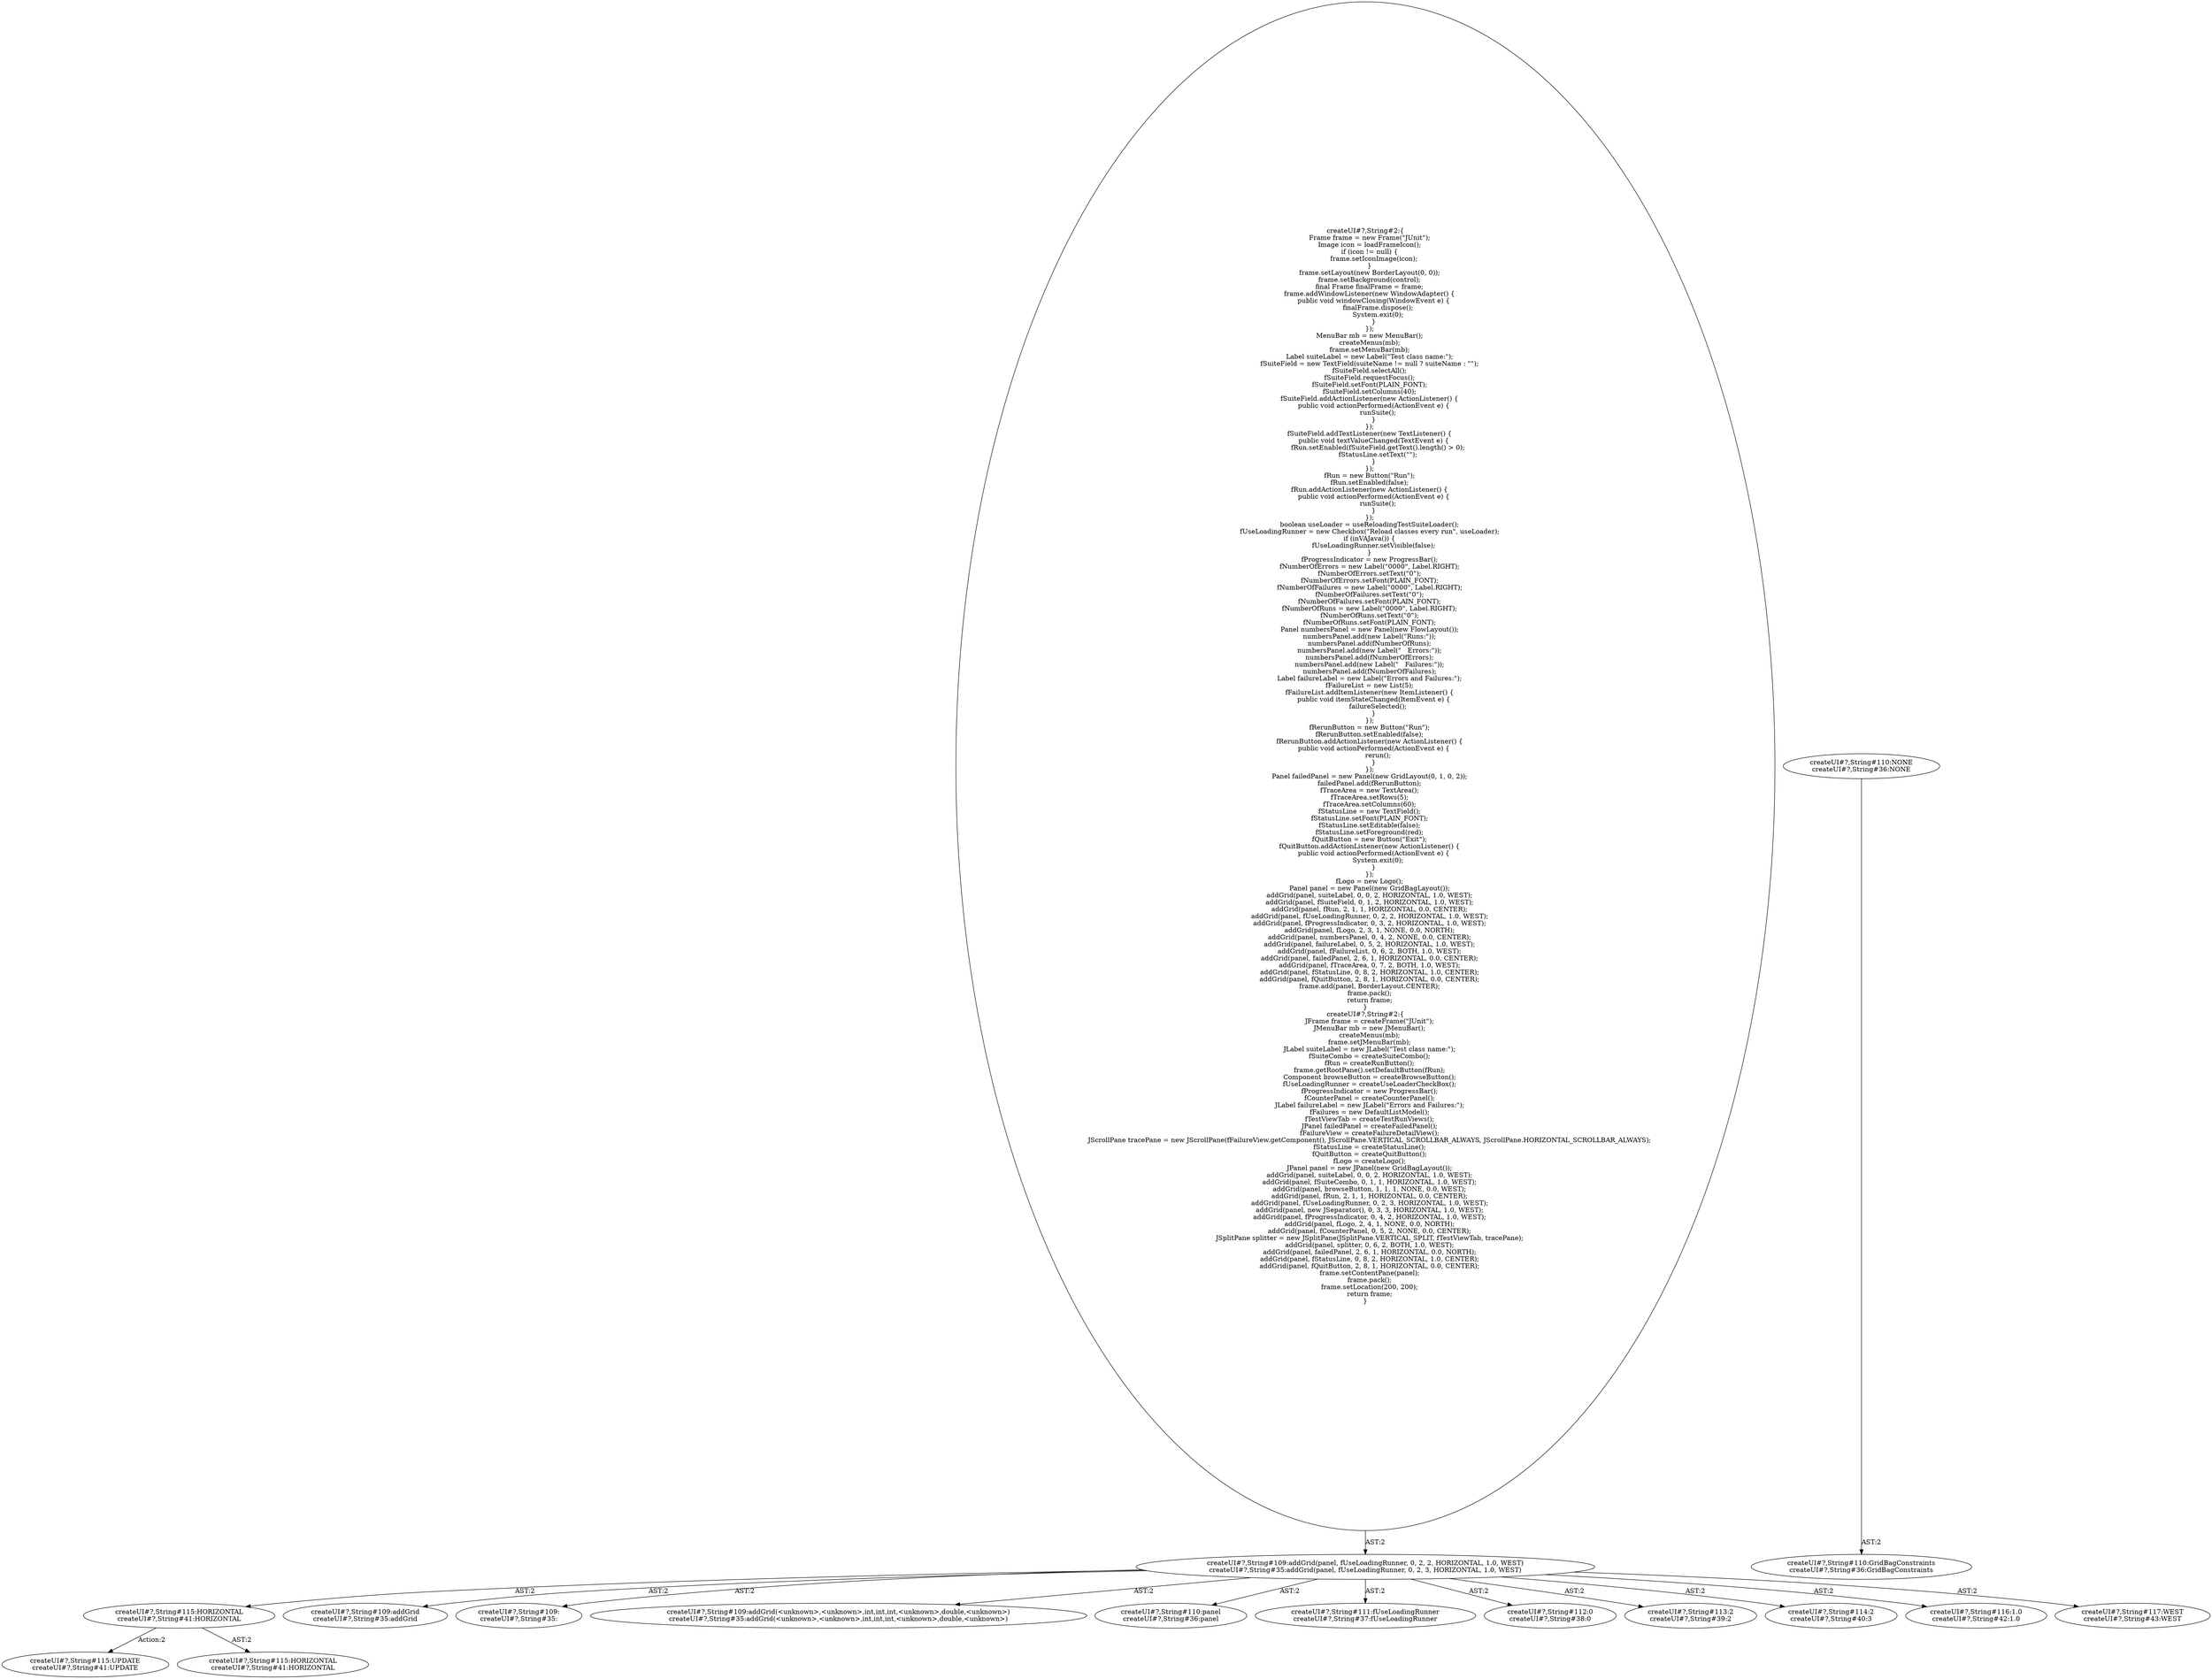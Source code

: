 digraph "Pattern" {
0 [label="createUI#?,String#115:UPDATE
createUI#?,String#41:UPDATE" shape=ellipse]
1 [label="createUI#?,String#115:HORIZONTAL
createUI#?,String#41:HORIZONTAL" shape=ellipse]
2 [label="createUI#?,String#109:addGrid(panel, fUseLoadingRunner, 0, 2, 2, HORIZONTAL, 1.0, WEST)
createUI#?,String#35:addGrid(panel, fUseLoadingRunner, 0, 2, 3, HORIZONTAL, 1.0, WEST)" shape=ellipse]
3 [label="createUI#?,String#2:\{
    Frame frame = new Frame(\"JUnit\");
    Image icon = loadFrameIcon();
    if (icon != null) \{
        frame.setIconImage(icon);
    \}
    frame.setLayout(new BorderLayout(0, 0));
    frame.setBackground(control);
    final Frame finalFrame = frame;
    frame.addWindowListener(new WindowAdapter() \{
        public void windowClosing(WindowEvent e) \{
            finalFrame.dispose();
            System.exit(0);
        \}
    \});
    MenuBar mb = new MenuBar();
    createMenus(mb);
    frame.setMenuBar(mb);
    Label suiteLabel = new Label(\"Test class name:\");
    fSuiteField = new TextField(suiteName != null ? suiteName : \"\");
    fSuiteField.selectAll();
    fSuiteField.requestFocus();
    fSuiteField.setFont(PLAIN_FONT);
    fSuiteField.setColumns(40);
    fSuiteField.addActionListener(new ActionListener() \{
        public void actionPerformed(ActionEvent e) \{
            runSuite();
        \}
    \});
    fSuiteField.addTextListener(new TextListener() \{
        public void textValueChanged(TextEvent e) \{
            fRun.setEnabled(fSuiteField.getText().length() > 0);
            fStatusLine.setText(\"\");
        \}
    \});
    fRun = new Button(\"Run\");
    fRun.setEnabled(false);
    fRun.addActionListener(new ActionListener() \{
        public void actionPerformed(ActionEvent e) \{
            runSuite();
        \}
    \});
    boolean useLoader = useReloadingTestSuiteLoader();
    fUseLoadingRunner = new Checkbox(\"Reload classes every run\", useLoader);
    if (inVAJava()) \{
        fUseLoadingRunner.setVisible(false);
    \}
    fProgressIndicator = new ProgressBar();
    fNumberOfErrors = new Label(\"0000\", Label.RIGHT);
    fNumberOfErrors.setText(\"0\");
    fNumberOfErrors.setFont(PLAIN_FONT);
    fNumberOfFailures = new Label(\"0000\", Label.RIGHT);
    fNumberOfFailures.setText(\"0\");
    fNumberOfFailures.setFont(PLAIN_FONT);
    fNumberOfRuns = new Label(\"0000\", Label.RIGHT);
    fNumberOfRuns.setText(\"0\");
    fNumberOfRuns.setFont(PLAIN_FONT);
    Panel numbersPanel = new Panel(new FlowLayout());
    numbersPanel.add(new Label(\"Runs:\"));
    numbersPanel.add(fNumberOfRuns);
    numbersPanel.add(new Label(\"   Errors:\"));
    numbersPanel.add(fNumberOfErrors);
    numbersPanel.add(new Label(\"   Failures:\"));
    numbersPanel.add(fNumberOfFailures);
    Label failureLabel = new Label(\"Errors and Failures:\");
    fFailureList = new List(5);
    fFailureList.addItemListener(new ItemListener() \{
        public void itemStateChanged(ItemEvent e) \{
            failureSelected();
        \}
    \});
    fRerunButton = new Button(\"Run\");
    fRerunButton.setEnabled(false);
    fRerunButton.addActionListener(new ActionListener() \{
        public void actionPerformed(ActionEvent e) \{
            rerun();
        \}
    \});
    Panel failedPanel = new Panel(new GridLayout(0, 1, 0, 2));
    failedPanel.add(fRerunButton);
    fTraceArea = new TextArea();
    fTraceArea.setRows(5);
    fTraceArea.setColumns(60);
    fStatusLine = new TextField();
    fStatusLine.setFont(PLAIN_FONT);
    fStatusLine.setEditable(false);
    fStatusLine.setForeground(red);
    fQuitButton = new Button(\"Exit\");
    fQuitButton.addActionListener(new ActionListener() \{
        public void actionPerformed(ActionEvent e) \{
            System.exit(0);
        \}
    \});
    fLogo = new Logo();
    Panel panel = new Panel(new GridBagLayout());
    addGrid(panel, suiteLabel, 0, 0, 2, HORIZONTAL, 1.0, WEST);
    addGrid(panel, fSuiteField, 0, 1, 2, HORIZONTAL, 1.0, WEST);
    addGrid(panel, fRun, 2, 1, 1, HORIZONTAL, 0.0, CENTER);
    addGrid(panel, fUseLoadingRunner, 0, 2, 2, HORIZONTAL, 1.0, WEST);
    addGrid(panel, fProgressIndicator, 0, 3, 2, HORIZONTAL, 1.0, WEST);
    addGrid(panel, fLogo, 2, 3, 1, NONE, 0.0, NORTH);
    addGrid(panel, numbersPanel, 0, 4, 2, NONE, 0.0, CENTER);
    addGrid(panel, failureLabel, 0, 5, 2, HORIZONTAL, 1.0, WEST);
    addGrid(panel, fFailureList, 0, 6, 2, BOTH, 1.0, WEST);
    addGrid(panel, failedPanel, 2, 6, 1, HORIZONTAL, 0.0, CENTER);
    addGrid(panel, fTraceArea, 0, 7, 2, BOTH, 1.0, WEST);
    addGrid(panel, fStatusLine, 0, 8, 2, HORIZONTAL, 1.0, CENTER);
    addGrid(panel, fQuitButton, 2, 8, 1, HORIZONTAL, 0.0, CENTER);
    frame.add(panel, BorderLayout.CENTER);
    frame.pack();
    return frame;
\}
createUI#?,String#2:\{
    JFrame frame = createFrame(\"JUnit\");
    JMenuBar mb = new JMenuBar();
    createMenus(mb);
    frame.setJMenuBar(mb);
    JLabel suiteLabel = new JLabel(\"Test class name:\");
    fSuiteCombo = createSuiteCombo();
    fRun = createRunButton();
    frame.getRootPane().setDefaultButton(fRun);
    Component browseButton = createBrowseButton();
    fUseLoadingRunner = createUseLoaderCheckBox();
    fProgressIndicator = new ProgressBar();
    fCounterPanel = createCounterPanel();
    JLabel failureLabel = new JLabel(\"Errors and Failures:\");
    fFailures = new DefaultListModel();
    fTestViewTab = createTestRunViews();
    JPanel failedPanel = createFailedPanel();
    fFailureView = createFailureDetailView();
    JScrollPane tracePane = new JScrollPane(fFailureView.getComponent(), JScrollPane.VERTICAL_SCROLLBAR_ALWAYS, JScrollPane.HORIZONTAL_SCROLLBAR_ALWAYS);
    fStatusLine = createStatusLine();
    fQuitButton = createQuitButton();
    fLogo = createLogo();
    JPanel panel = new JPanel(new GridBagLayout());
    addGrid(panel, suiteLabel, 0, 0, 2, HORIZONTAL, 1.0, WEST);
    addGrid(panel, fSuiteCombo, 0, 1, 1, HORIZONTAL, 1.0, WEST);
    addGrid(panel, browseButton, 1, 1, 1, NONE, 0.0, WEST);
    addGrid(panel, fRun, 2, 1, 1, HORIZONTAL, 0.0, CENTER);
    addGrid(panel, fUseLoadingRunner, 0, 2, 3, HORIZONTAL, 1.0, WEST);
    addGrid(panel, new JSeparator(), 0, 3, 3, HORIZONTAL, 1.0, WEST);
    addGrid(panel, fProgressIndicator, 0, 4, 2, HORIZONTAL, 1.0, WEST);
    addGrid(panel, fLogo, 2, 4, 1, NONE, 0.0, NORTH);
    addGrid(panel, fCounterPanel, 0, 5, 2, NONE, 0.0, CENTER);
    JSplitPane splitter = new JSplitPane(JSplitPane.VERTICAL_SPLIT, fTestViewTab, tracePane);
    addGrid(panel, splitter, 0, 6, 2, BOTH, 1.0, WEST);
    addGrid(panel, failedPanel, 2, 6, 1, HORIZONTAL, 0.0, NORTH);
    addGrid(panel, fStatusLine, 0, 8, 2, HORIZONTAL, 1.0, CENTER);
    addGrid(panel, fQuitButton, 2, 8, 1, HORIZONTAL, 0.0, CENTER);
    frame.setContentPane(panel);
    frame.pack();
    frame.setLocation(200, 200);
    return frame;
\}" shape=ellipse]
4 [label="createUI#?,String#109:addGrid
createUI#?,String#35:addGrid" shape=ellipse]
5 [label="createUI#?,String#109:
createUI#?,String#35:" shape=ellipse]
6 [label="createUI#?,String#109:addGrid(<unknown>,<unknown>,int,int,int,<unknown>,double,<unknown>)
createUI#?,String#35:addGrid(<unknown>,<unknown>,int,int,int,<unknown>,double,<unknown>)" shape=ellipse]
7 [label="createUI#?,String#110:panel
createUI#?,String#36:panel" shape=ellipse]
8 [label="createUI#?,String#111:fUseLoadingRunner
createUI#?,String#37:fUseLoadingRunner" shape=ellipse]
9 [label="createUI#?,String#112:0
createUI#?,String#38:0" shape=ellipse]
10 [label="createUI#?,String#113:2
createUI#?,String#39:2" shape=ellipse]
11 [label="createUI#?,String#114:2
createUI#?,String#40:3" shape=ellipse]
12 [label="createUI#?,String#116:1.0
createUI#?,String#42:1.0" shape=ellipse]
13 [label="createUI#?,String#117:WEST
createUI#?,String#43:WEST" shape=ellipse]
14 [label="createUI#?,String#115:HORIZONTAL
createUI#?,String#41:HORIZONTAL" shape=ellipse]
15 [label="createUI#?,String#110:NONE
createUI#?,String#36:NONE" shape=ellipse]
16 [label="createUI#?,String#110:GridBagConstraints
createUI#?,String#36:GridBagConstraints" shape=ellipse]
1 -> 0 [label="Action:2"];
1 -> 14 [label="AST:2"];
2 -> 1 [label="AST:2"];
2 -> 4 [label="AST:2"];
2 -> 5 [label="AST:2"];
2 -> 6 [label="AST:2"];
2 -> 7 [label="AST:2"];
2 -> 8 [label="AST:2"];
2 -> 9 [label="AST:2"];
2 -> 10 [label="AST:2"];
2 -> 11 [label="AST:2"];
2 -> 12 [label="AST:2"];
2 -> 13 [label="AST:2"];
3 -> 2 [label="AST:2"];
15 -> 16 [label="AST:2"];
}